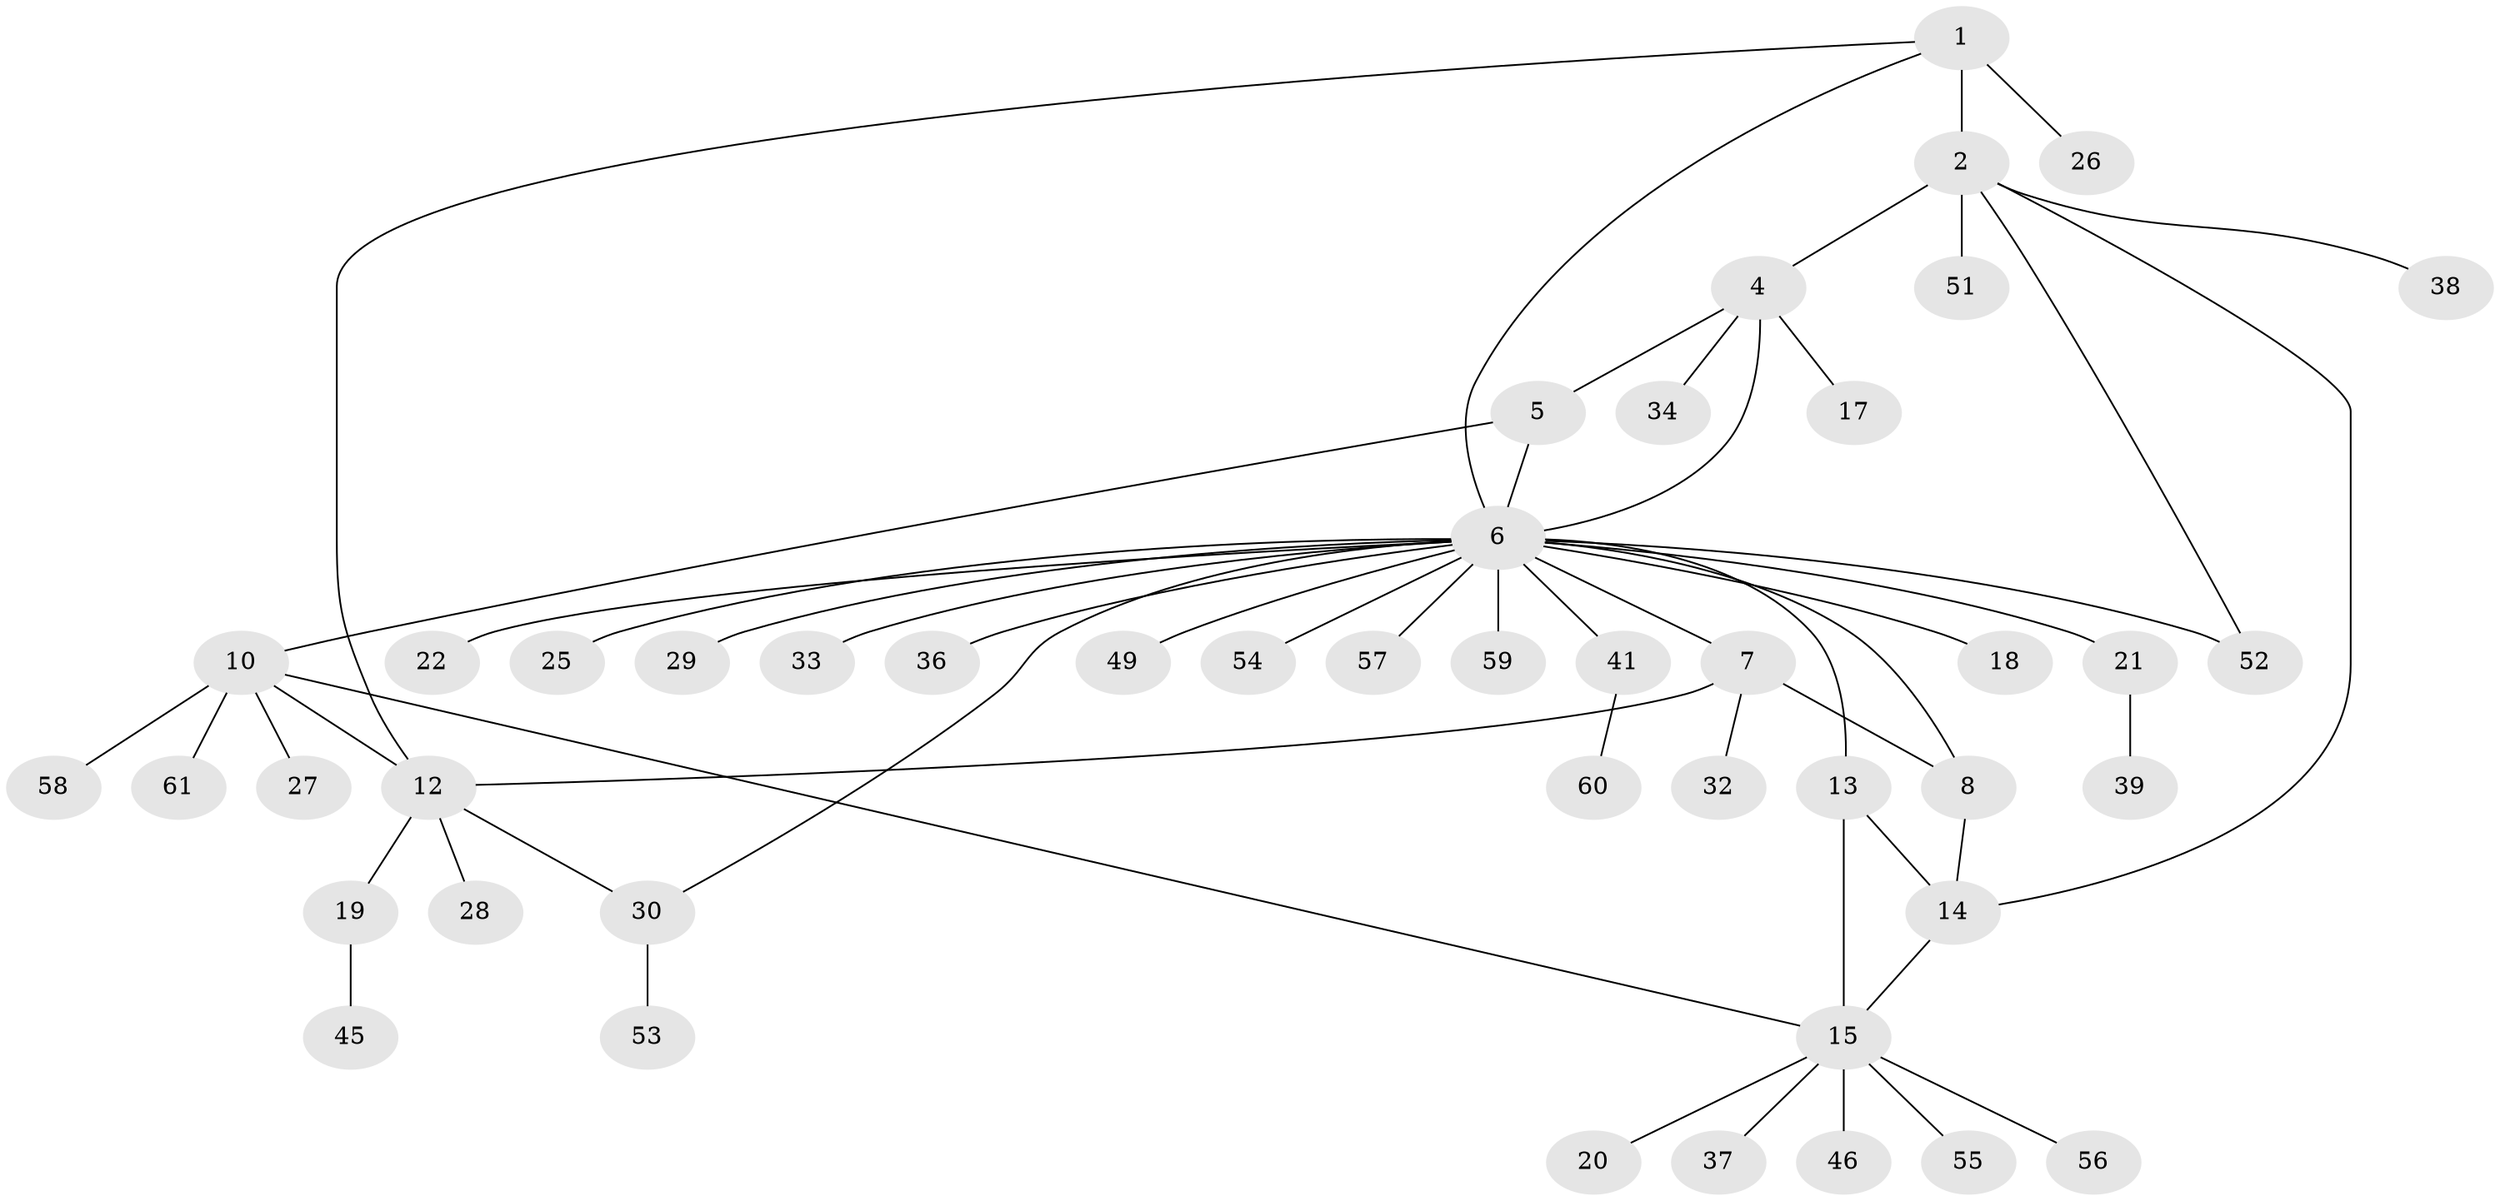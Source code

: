 // Generated by graph-tools (version 1.1) at 2025/24/03/03/25 07:24:13]
// undirected, 46 vertices, 56 edges
graph export_dot {
graph [start="1"]
  node [color=gray90,style=filled];
  1 [super="+40"];
  2 [super="+3"];
  4 [super="+24"];
  5;
  6 [super="+9"];
  7 [super="+35"];
  8;
  10 [super="+11"];
  12 [super="+16"];
  13 [super="+48"];
  14;
  15 [super="+31"];
  17;
  18;
  19 [super="+23"];
  20;
  21;
  22;
  25;
  26;
  27;
  28;
  29;
  30 [super="+43"];
  32;
  33;
  34 [super="+44"];
  36;
  37;
  38 [super="+47"];
  39 [super="+42"];
  41;
  45;
  46;
  49 [super="+50"];
  51;
  52;
  53;
  54;
  55;
  56;
  57;
  58;
  59;
  60;
  61;
  1 -- 2 [weight=2];
  1 -- 12;
  1 -- 26;
  1 -- 6;
  2 -- 4;
  2 -- 51;
  2 -- 52;
  2 -- 38;
  2 -- 14;
  4 -- 5;
  4 -- 6;
  4 -- 17;
  4 -- 34;
  5 -- 6;
  5 -- 10;
  6 -- 13;
  6 -- 18;
  6 -- 21;
  6 -- 30;
  6 -- 36;
  6 -- 41;
  6 -- 49;
  6 -- 59;
  6 -- 33;
  6 -- 7 [weight=2];
  6 -- 8;
  6 -- 52;
  6 -- 22;
  6 -- 54;
  6 -- 25;
  6 -- 29;
  6 -- 57;
  7 -- 8;
  7 -- 12;
  7 -- 32;
  8 -- 14;
  10 -- 12 [weight=2];
  10 -- 27;
  10 -- 58;
  10 -- 61;
  10 -- 15;
  12 -- 19;
  12 -- 28;
  12 -- 30;
  13 -- 14;
  13 -- 15;
  14 -- 15;
  15 -- 20;
  15 -- 46;
  15 -- 56;
  15 -- 55;
  15 -- 37;
  19 -- 45;
  21 -- 39;
  30 -- 53;
  41 -- 60;
}
